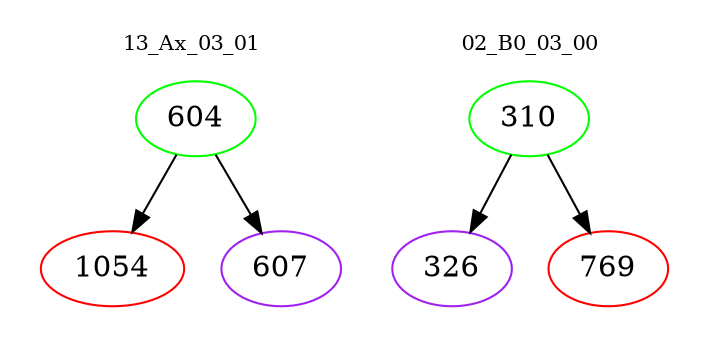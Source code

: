digraph{
subgraph cluster_0 {
color = white
label = "13_Ax_03_01";
fontsize=10;
T0_604 [label="604", color="green"]
T0_604 -> T0_1054 [color="black"]
T0_1054 [label="1054", color="red"]
T0_604 -> T0_607 [color="black"]
T0_607 [label="607", color="purple"]
}
subgraph cluster_1 {
color = white
label = "02_B0_03_00";
fontsize=10;
T1_310 [label="310", color="green"]
T1_310 -> T1_326 [color="black"]
T1_326 [label="326", color="purple"]
T1_310 -> T1_769 [color="black"]
T1_769 [label="769", color="red"]
}
}
